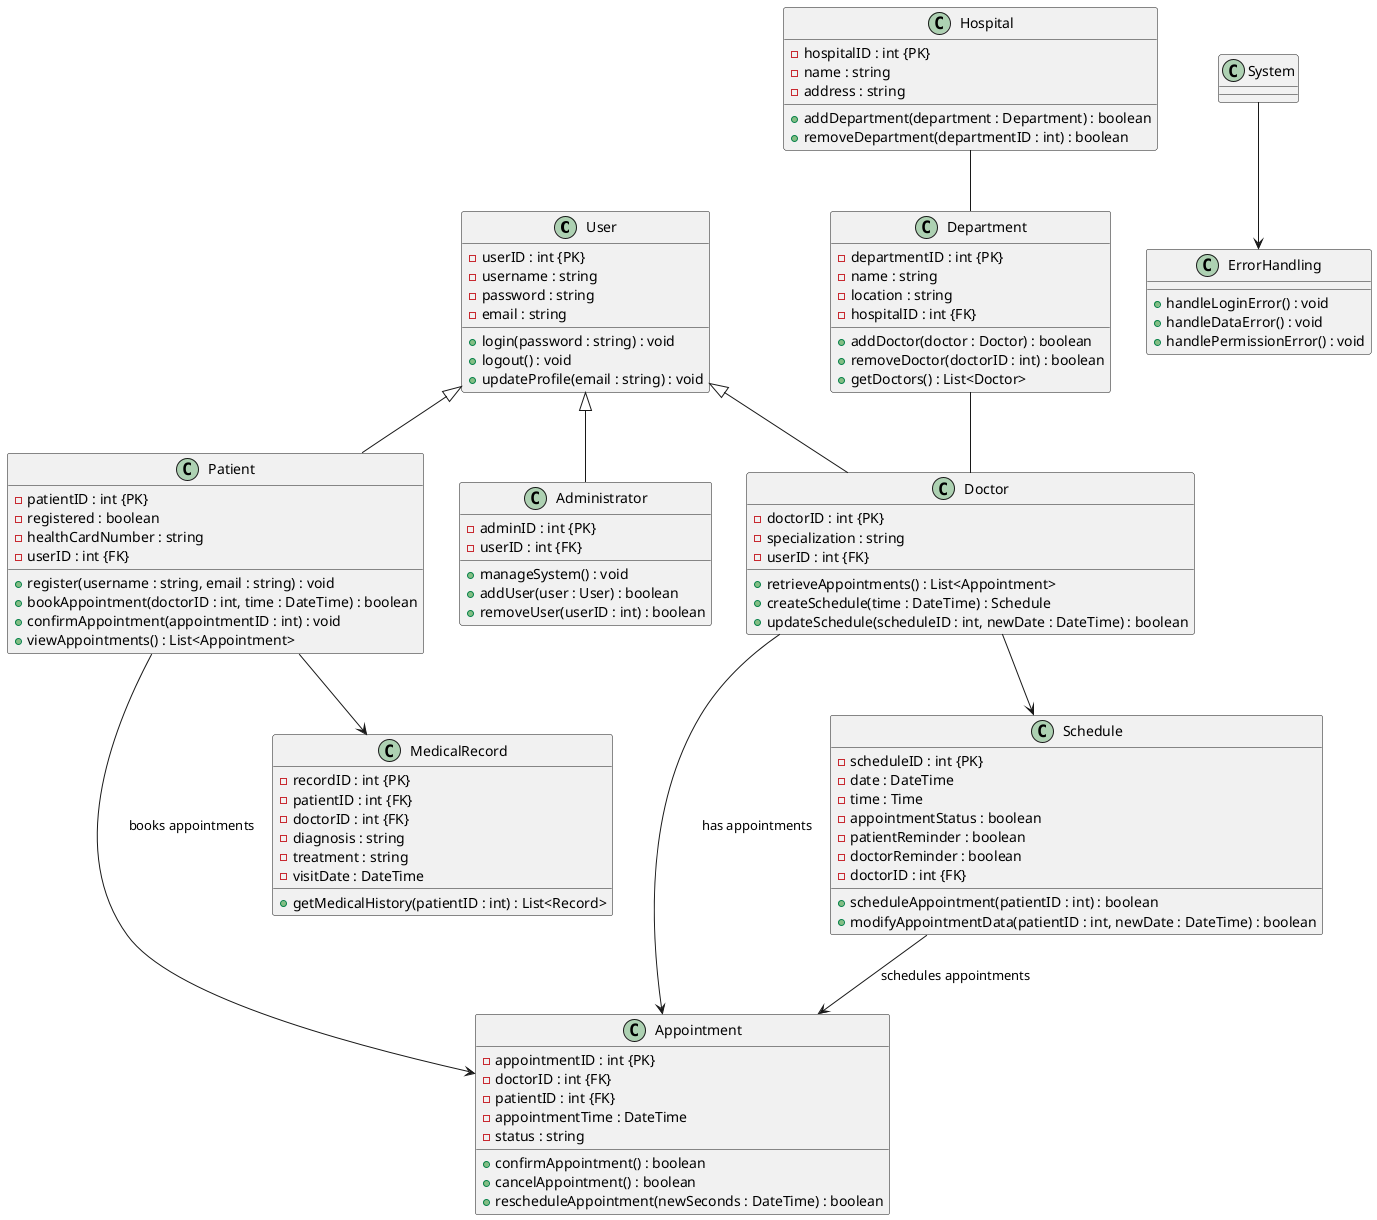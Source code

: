 @startuml

' 定義基礎用戶類別
class "User" {
    - userID : int {PK}
    - username : string
    - password : string
    - email : string
    + login(password : string) : void
    + logout() : void
    + updateProfile(email : string) : void
}

' 定義醫生類別
class "Doctor" {
    - doctorID : int {PK}
    - specialization : string
    - userID : int {FK}
    + retrieveAppointments() : List<Appointment>
    + createSchedule(time : DateTime) : Schedule
    + updateSchedule(scheduleID : int, newDate : DateTime) : boolean
}

' 定義病人類別
class "Patient" {
    - patientID : int {PK}
    - registered : boolean
    - healthCardNumber : string
    - userID : int {FK}
    + register(username : string, email : string) : void
    + bookAppointment(doctorID : int, time : DateTime) : boolean
    + confirmAppointment(appointmentID : int) : void
    + viewAppointments() : List<Appointment>
}

' 定義管理員類別
class "Administrator" {
    - adminID : int {PK}
    - userID : int {FK}
    + manageSystem() : void
    + addUser(user : User) : boolean
    + removeUser(userID : int) : boolean
}

' 定義醫院類別
class "Hospital" {
    - hospitalID : int {PK}
    - name : string
    - address : string
    + addDepartment(department : Department) : boolean
    + removeDepartment(departmentID : int) : boolean
}

' 定義科室類別
class "Department" {
    - departmentID : int {PK}
    - name : string
    - location : string
    - hospitalID : int {FK}
    + addDoctor(doctor : Doctor) : boolean
    + removeDoctor(doctorID : int) : boolean
    + getDoctors() : List<Doctor>
}

' 定義預約類別
class "Appointment" {
    - appointmentID : int {PK}
    - doctorID : int {FK}
    - patientID : int {FK}
    - appointmentTime : DateTime
    - status : string
    + confirmAppointment() : boolean
    + cancelAppointment() : boolean
    + rescheduleAppointment(newSeconds : DateTime) : boolean
}

' 定義時間表類別
class "Schedule" {
    - scheduleID : int {PK}
    - date : DateTime
    - time : Time
    - appointmentStatus : boolean
    - patientReminder : boolean
    - doctorReminder : boolean
    - doctorID : int {FK}
    + scheduleAppointment(patientID : int) : boolean
    + modifyAppointmentData(patientID : int, newDate : DateTime) : boolean
}

' 定義醫療記錄類別
class "MedicalRecord" {
    - recordID : int {PK}
    - patientID : int {FK}
    - doctorID : int {FK}
    - diagnosis : string
    - treatment : string
    - visitDate : DateTime
    + getMedicalHistory(patientID : int) : List<Record>
}

' 定義錯誤處理類別
class "ErrorHandling" {
    + handleLoginError() : void
    + handleDataError() : void
    + handlePermissionError() : void
}

' 定義類別之間的繼承和關聯
"User" <|-- "Doctor"
"User" <|-- "Patient"
"User" <|-- "Administrator"

"Doctor" --> "Appointment" : has appointments
"Patient" --> "Appointment" : books appointments
"Schedule" --> "Appointment" : schedules appointments
"Doctor" --> "Schedule"
"Patient" --> "MedicalRecord"
"Hospital" -- "Department"
"Department" -- "Doctor"

' 定義系統與錯誤處理的關聯
"System" --> "ErrorHandling"

@enduml
